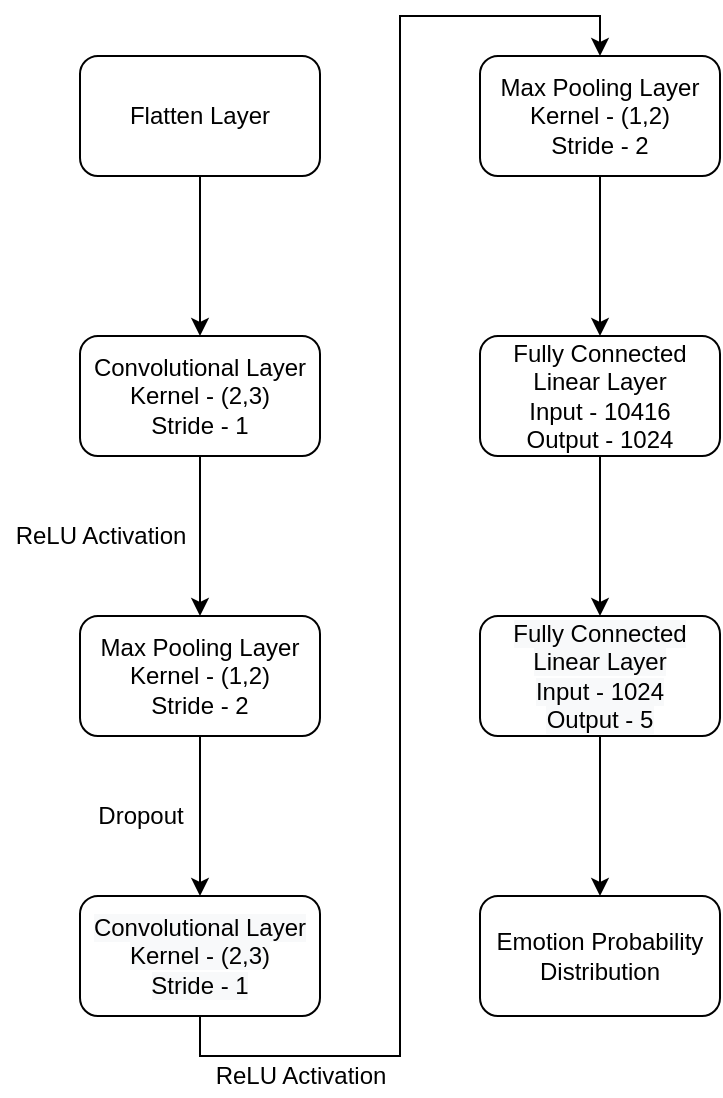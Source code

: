 <mxfile version="14.7.0" type="device"><diagram id="Vmg1cmOrY4DU0RhznBvb" name="Page-1"><mxGraphModel dx="1422" dy="725" grid="1" gridSize="10" guides="1" tooltips="1" connect="1" arrows="1" fold="1" page="1" pageScale="1" pageWidth="827" pageHeight="1169" math="0" shadow="0"><root><mxCell id="0"/><mxCell id="1" parent="0"/><mxCell id="CF68xPI6debeSms9JANj-3" value="" style="edgeStyle=orthogonalEdgeStyle;rounded=0;orthogonalLoop=1;jettySize=auto;html=1;" edge="1" parent="1" source="CF68xPI6debeSms9JANj-1" target="CF68xPI6debeSms9JANj-2"><mxGeometry relative="1" as="geometry"/></mxCell><mxCell id="CF68xPI6debeSms9JANj-1" value="Flatten Layer" style="rounded=1;whiteSpace=wrap;html=1;" vertex="1" parent="1"><mxGeometry x="120" y="40" width="120" height="60" as="geometry"/></mxCell><mxCell id="CF68xPI6debeSms9JANj-5" value="" style="edgeStyle=orthogonalEdgeStyle;rounded=0;orthogonalLoop=1;jettySize=auto;html=1;entryX=0.5;entryY=0;entryDx=0;entryDy=0;" edge="1" parent="1" source="CF68xPI6debeSms9JANj-2" target="CF68xPI6debeSms9JANj-6"><mxGeometry relative="1" as="geometry"><mxPoint x="180" y="320" as="targetPoint"/></mxGeometry></mxCell><mxCell id="CF68xPI6debeSms9JANj-2" value="Convolutional Layer&lt;br&gt;Kernel - (2,3)&lt;br&gt;Stride - 1" style="whiteSpace=wrap;html=1;rounded=1;" vertex="1" parent="1"><mxGeometry x="120" y="180" width="120" height="60" as="geometry"/></mxCell><mxCell id="CF68xPI6debeSms9JANj-9" value="" style="edgeStyle=orthogonalEdgeStyle;rounded=0;orthogonalLoop=1;jettySize=auto;html=1;entryX=0.5;entryY=0;entryDx=0;entryDy=0;" edge="1" parent="1" source="CF68xPI6debeSms9JANj-6" target="CF68xPI6debeSms9JANj-10"><mxGeometry relative="1" as="geometry"><mxPoint x="180" y="600" as="targetPoint"/></mxGeometry></mxCell><mxCell id="CF68xPI6debeSms9JANj-6" value="Max Pooling Layer&lt;br&gt;Kernel - (1,2)&lt;br&gt;Stride - 2" style="whiteSpace=wrap;html=1;rounded=1;" vertex="1" parent="1"><mxGeometry x="120" y="320" width="120" height="60" as="geometry"/></mxCell><mxCell id="CF68xPI6debeSms9JANj-22" style="edgeStyle=orthogonalEdgeStyle;rounded=0;orthogonalLoop=1;jettySize=auto;html=1;exitX=0.5;exitY=1;exitDx=0;exitDy=0;entryX=0.5;entryY=0;entryDx=0;entryDy=0;" edge="1" parent="1" source="CF68xPI6debeSms9JANj-10" target="CF68xPI6debeSms9JANj-14"><mxGeometry relative="1" as="geometry"/></mxCell><mxCell id="CF68xPI6debeSms9JANj-10" value="&lt;span style=&quot;color: rgb(0 , 0 , 0) ; font-family: &amp;#34;helvetica&amp;#34; ; font-size: 12px ; font-style: normal ; font-weight: 400 ; letter-spacing: normal ; text-align: center ; text-indent: 0px ; text-transform: none ; word-spacing: 0px ; background-color: rgb(248 , 249 , 250) ; display: inline ; float: none&quot;&gt;Convolutional Layer&lt;br&gt;Kernel - (2,3)&lt;br&gt;Stride - 1&lt;br&gt;&lt;/span&gt;" style="whiteSpace=wrap;html=1;rounded=1;" vertex="1" parent="1"><mxGeometry x="120" y="460" width="120" height="60" as="geometry"/></mxCell><mxCell id="CF68xPI6debeSms9JANj-17" value="" style="edgeStyle=orthogonalEdgeStyle;rounded=0;orthogonalLoop=1;jettySize=auto;html=1;" edge="1" parent="1" source="CF68xPI6debeSms9JANj-14" target="CF68xPI6debeSms9JANj-16"><mxGeometry relative="1" as="geometry"/></mxCell><mxCell id="CF68xPI6debeSms9JANj-14" value="Max Pooling Layer&lt;br&gt;Kernel - (1,2)&lt;br&gt;Stride - 2" style="whiteSpace=wrap;html=1;rounded=1;" vertex="1" parent="1"><mxGeometry x="320" y="40" width="120" height="60" as="geometry"/></mxCell><mxCell id="CF68xPI6debeSms9JANj-19" value="" style="edgeStyle=orthogonalEdgeStyle;rounded=0;orthogonalLoop=1;jettySize=auto;html=1;" edge="1" parent="1" source="CF68xPI6debeSms9JANj-16" target="CF68xPI6debeSms9JANj-18"><mxGeometry relative="1" as="geometry"/></mxCell><mxCell id="CF68xPI6debeSms9JANj-16" value="Fully Connected Linear Layer&lt;br&gt;Input - 10416&lt;br&gt;Output - 1024" style="whiteSpace=wrap;html=1;rounded=1;" vertex="1" parent="1"><mxGeometry x="320" y="180" width="120" height="60" as="geometry"/></mxCell><mxCell id="CF68xPI6debeSms9JANj-23" value="" style="edgeStyle=orthogonalEdgeStyle;rounded=0;orthogonalLoop=1;jettySize=auto;html=1;" edge="1" parent="1" source="CF68xPI6debeSms9JANj-18" target="CF68xPI6debeSms9JANj-20"><mxGeometry relative="1" as="geometry"/></mxCell><mxCell id="CF68xPI6debeSms9JANj-18" value="&lt;span style=&quot;color: rgb(0 , 0 , 0) ; font-family: &amp;#34;helvetica&amp;#34; ; font-size: 12px ; font-style: normal ; font-weight: 400 ; letter-spacing: normal ; text-align: center ; text-indent: 0px ; text-transform: none ; word-spacing: 0px ; background-color: rgb(248 , 249 , 250) ; display: inline ; float: none&quot;&gt;Fully Connected Linear Layer&lt;br&gt;Input - 1024&lt;br&gt;Output - 5&lt;br&gt;&lt;/span&gt;" style="whiteSpace=wrap;html=1;rounded=1;" vertex="1" parent="1"><mxGeometry x="320" y="320" width="120" height="60" as="geometry"/></mxCell><mxCell id="CF68xPI6debeSms9JANj-20" value="Emotion Probability Distribution" style="whiteSpace=wrap;html=1;rounded=1;" vertex="1" parent="1"><mxGeometry x="320" y="460" width="120" height="60" as="geometry"/></mxCell><mxCell id="CF68xPI6debeSms9JANj-24" value="ReLU Activation" style="text;html=1;align=center;verticalAlign=middle;resizable=0;points=[];autosize=1;strokeColor=none;" vertex="1" parent="1"><mxGeometry x="80" y="270" width="100" height="20" as="geometry"/></mxCell><mxCell id="CF68xPI6debeSms9JANj-25" value="ReLU Activation" style="text;html=1;align=center;verticalAlign=middle;resizable=0;points=[];autosize=1;strokeColor=none;" vertex="1" parent="1"><mxGeometry x="180" y="540" width="100" height="20" as="geometry"/></mxCell><mxCell id="CF68xPI6debeSms9JANj-26" value="Dropout" style="text;html=1;align=center;verticalAlign=middle;resizable=0;points=[];autosize=1;strokeColor=none;" vertex="1" parent="1"><mxGeometry x="120" y="410" width="60" height="20" as="geometry"/></mxCell></root></mxGraphModel></diagram></mxfile>